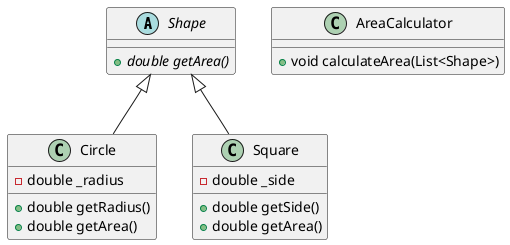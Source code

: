 @startuml
abstract class Shape {
+ {abstract}double getArea()
}
class Circle {
- double _radius
+ double getRadius()
+ double getArea()
}
class Square {
- double _side
+ double getSide()
+ double getArea()
}
class AreaCalculator {
+ void calculateArea(List<Shape>)
}


Shape <|-- Circle
Shape <|-- Square
@enduml